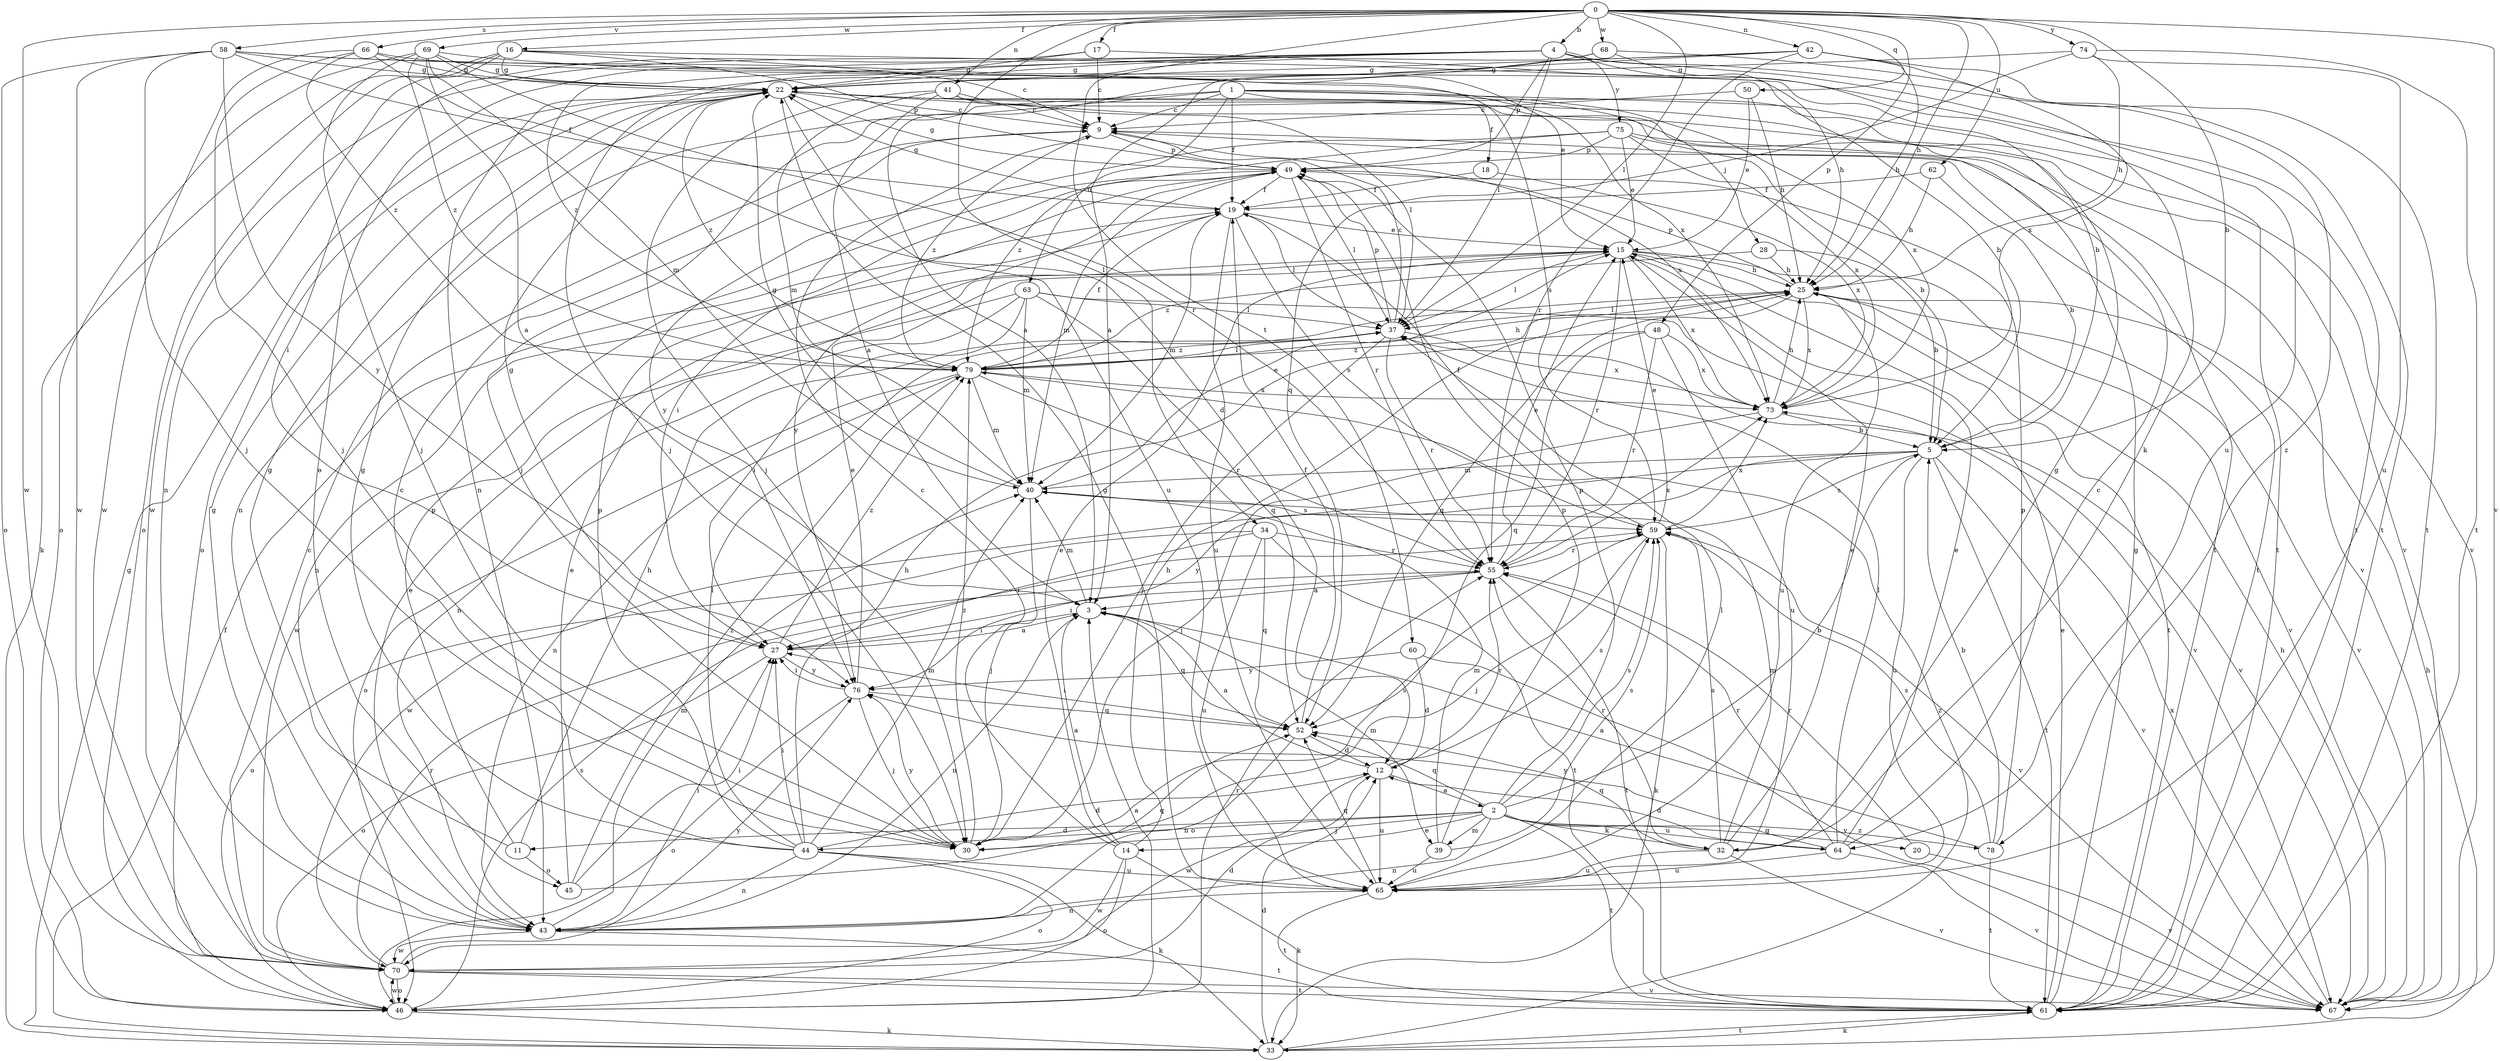 strict digraph  {
0;
1;
2;
3;
4;
5;
9;
11;
12;
14;
15;
16;
17;
18;
19;
20;
22;
25;
27;
28;
30;
32;
33;
34;
37;
39;
40;
41;
42;
43;
44;
45;
46;
48;
49;
50;
52;
55;
58;
59;
60;
61;
62;
63;
64;
65;
66;
67;
68;
69;
70;
73;
74;
75;
76;
78;
79;
0 -> 4  [label=b];
0 -> 5  [label=b];
0 -> 16  [label=f];
0 -> 17  [label=f];
0 -> 25  [label=h];
0 -> 34  [label=l];
0 -> 37  [label=l];
0 -> 41  [label=n];
0 -> 42  [label=n];
0 -> 48  [label=p];
0 -> 50  [label=q];
0 -> 58  [label=s];
0 -> 60  [label=t];
0 -> 62  [label=u];
0 -> 66  [label=v];
0 -> 67  [label=v];
0 -> 68  [label=w];
0 -> 69  [label=w];
0 -> 70  [label=w];
0 -> 74  [label=y];
1 -> 9  [label=c];
1 -> 18  [label=f];
1 -> 19  [label=f];
1 -> 28  [label=j];
1 -> 30  [label=j];
1 -> 43  [label=n];
1 -> 61  [label=t];
1 -> 63  [label=u];
1 -> 73  [label=x];
2 -> 5  [label=b];
2 -> 11  [label=d];
2 -> 14  [label=e];
2 -> 20  [label=g];
2 -> 30  [label=j];
2 -> 32  [label=k];
2 -> 39  [label=m];
2 -> 43  [label=n];
2 -> 44  [label=o];
2 -> 49  [label=p];
2 -> 52  [label=q];
2 -> 59  [label=s];
2 -> 61  [label=t];
2 -> 64  [label=u];
2 -> 78  [label=z];
3 -> 27  [label=i];
3 -> 39  [label=m];
3 -> 40  [label=m];
3 -> 43  [label=n];
3 -> 52  [label=q];
4 -> 22  [label=g];
4 -> 30  [label=j];
4 -> 32  [label=k];
4 -> 37  [label=l];
4 -> 45  [label=o];
4 -> 49  [label=p];
4 -> 64  [label=u];
4 -> 70  [label=w];
4 -> 75  [label=y];
4 -> 78  [label=z];
4 -> 79  [label=z];
5 -> 40  [label=m];
5 -> 59  [label=s];
5 -> 61  [label=t];
5 -> 65  [label=u];
5 -> 67  [label=v];
5 -> 70  [label=w];
5 -> 76  [label=y];
9 -> 49  [label=p];
9 -> 61  [label=t];
9 -> 73  [label=x];
9 -> 79  [label=z];
11 -> 22  [label=g];
11 -> 25  [label=h];
11 -> 45  [label=o];
11 -> 49  [label=p];
12 -> 2  [label=a];
12 -> 3  [label=a];
12 -> 55  [label=r];
12 -> 59  [label=s];
12 -> 65  [label=u];
12 -> 70  [label=w];
14 -> 3  [label=a];
14 -> 9  [label=c];
14 -> 15  [label=e];
14 -> 25  [label=h];
14 -> 33  [label=k];
14 -> 46  [label=o];
14 -> 70  [label=w];
15 -> 25  [label=h];
15 -> 37  [label=l];
15 -> 55  [label=r];
15 -> 61  [label=t];
15 -> 67  [label=v];
15 -> 73  [label=x];
16 -> 5  [label=b];
16 -> 9  [label=c];
16 -> 22  [label=g];
16 -> 33  [label=k];
16 -> 43  [label=n];
16 -> 46  [label=o];
16 -> 49  [label=p];
17 -> 9  [label=c];
17 -> 22  [label=g];
17 -> 27  [label=i];
17 -> 61  [label=t];
18 -> 19  [label=f];
18 -> 73  [label=x];
19 -> 15  [label=e];
19 -> 22  [label=g];
19 -> 37  [label=l];
19 -> 40  [label=m];
19 -> 43  [label=n];
19 -> 59  [label=s];
19 -> 65  [label=u];
20 -> 55  [label=r];
20 -> 67  [label=v];
22 -> 9  [label=c];
22 -> 46  [label=o];
22 -> 61  [label=t];
22 -> 65  [label=u];
22 -> 67  [label=v];
22 -> 79  [label=z];
25 -> 37  [label=l];
25 -> 49  [label=p];
25 -> 52  [label=q];
25 -> 65  [label=u];
25 -> 67  [label=v];
25 -> 73  [label=x];
27 -> 3  [label=a];
27 -> 22  [label=g];
27 -> 46  [label=o];
27 -> 76  [label=y];
27 -> 79  [label=z];
28 -> 5  [label=b];
28 -> 25  [label=h];
28 -> 79  [label=z];
30 -> 59  [label=s];
30 -> 76  [label=y];
30 -> 79  [label=z];
32 -> 15  [label=e];
32 -> 22  [label=g];
32 -> 40  [label=m];
32 -> 52  [label=q];
32 -> 55  [label=r];
32 -> 59  [label=s];
32 -> 65  [label=u];
32 -> 67  [label=v];
33 -> 12  [label=d];
33 -> 19  [label=f];
33 -> 22  [label=g];
33 -> 25  [label=h];
33 -> 61  [label=t];
33 -> 79  [label=z];
34 -> 27  [label=i];
34 -> 46  [label=o];
34 -> 52  [label=q];
34 -> 55  [label=r];
34 -> 61  [label=t];
34 -> 65  [label=u];
37 -> 9  [label=c];
37 -> 30  [label=j];
37 -> 49  [label=p];
37 -> 55  [label=r];
37 -> 67  [label=v];
37 -> 73  [label=x];
37 -> 79  [label=z];
39 -> 40  [label=m];
39 -> 49  [label=p];
39 -> 59  [label=s];
39 -> 65  [label=u];
40 -> 15  [label=e];
40 -> 22  [label=g];
40 -> 30  [label=j];
40 -> 59  [label=s];
41 -> 3  [label=a];
41 -> 9  [label=c];
41 -> 30  [label=j];
41 -> 37  [label=l];
41 -> 40  [label=m];
41 -> 67  [label=v];
42 -> 3  [label=a];
42 -> 22  [label=g];
42 -> 25  [label=h];
42 -> 43  [label=n];
42 -> 55  [label=r];
42 -> 61  [label=t];
42 -> 73  [label=x];
43 -> 15  [label=e];
43 -> 22  [label=g];
43 -> 27  [label=i];
43 -> 40  [label=m];
43 -> 61  [label=t];
43 -> 70  [label=w];
44 -> 9  [label=c];
44 -> 12  [label=d];
44 -> 22  [label=g];
44 -> 25  [label=h];
44 -> 27  [label=i];
44 -> 33  [label=k];
44 -> 37  [label=l];
44 -> 40  [label=m];
44 -> 43  [label=n];
44 -> 46  [label=o];
44 -> 49  [label=p];
44 -> 65  [label=u];
45 -> 15  [label=e];
45 -> 27  [label=i];
45 -> 52  [label=q];
45 -> 79  [label=z];
46 -> 3  [label=a];
46 -> 33  [label=k];
46 -> 55  [label=r];
46 -> 59  [label=s];
46 -> 70  [label=w];
48 -> 52  [label=q];
48 -> 55  [label=r];
48 -> 65  [label=u];
48 -> 73  [label=x];
48 -> 79  [label=z];
49 -> 19  [label=f];
49 -> 22  [label=g];
49 -> 27  [label=i];
49 -> 37  [label=l];
49 -> 40  [label=m];
49 -> 55  [label=r];
49 -> 76  [label=y];
50 -> 9  [label=c];
50 -> 15  [label=e];
50 -> 25  [label=h];
52 -> 12  [label=d];
52 -> 19  [label=f];
52 -> 27  [label=i];
52 -> 43  [label=n];
55 -> 3  [label=a];
55 -> 15  [label=e];
55 -> 27  [label=i];
55 -> 61  [label=t];
55 -> 73  [label=x];
58 -> 5  [label=b];
58 -> 19  [label=f];
58 -> 22  [label=g];
58 -> 30  [label=j];
58 -> 46  [label=o];
58 -> 70  [label=w];
58 -> 73  [label=x];
58 -> 76  [label=y];
59 -> 15  [label=e];
59 -> 19  [label=f];
59 -> 30  [label=j];
59 -> 33  [label=k];
59 -> 55  [label=r];
59 -> 67  [label=v];
59 -> 73  [label=x];
60 -> 12  [label=d];
60 -> 67  [label=v];
60 -> 76  [label=y];
61 -> 15  [label=e];
61 -> 22  [label=g];
61 -> 33  [label=k];
62 -> 5  [label=b];
62 -> 19  [label=f];
62 -> 25  [label=h];
63 -> 27  [label=i];
63 -> 37  [label=l];
63 -> 40  [label=m];
63 -> 43  [label=n];
63 -> 52  [label=q];
63 -> 67  [label=v];
63 -> 70  [label=w];
64 -> 9  [label=c];
64 -> 12  [label=d];
64 -> 15  [label=e];
64 -> 37  [label=l];
64 -> 55  [label=r];
64 -> 65  [label=u];
64 -> 67  [label=v];
64 -> 76  [label=y];
65 -> 22  [label=g];
65 -> 37  [label=l];
65 -> 43  [label=n];
65 -> 52  [label=q];
65 -> 61  [label=t];
66 -> 12  [label=d];
66 -> 15  [label=e];
66 -> 22  [label=g];
66 -> 30  [label=j];
66 -> 70  [label=w];
66 -> 79  [label=z];
67 -> 25  [label=h];
67 -> 73  [label=x];
68 -> 3  [label=a];
68 -> 22  [label=g];
68 -> 25  [label=h];
68 -> 61  [label=t];
69 -> 3  [label=a];
69 -> 22  [label=g];
69 -> 30  [label=j];
69 -> 40  [label=m];
69 -> 46  [label=o];
69 -> 55  [label=r];
69 -> 59  [label=s];
69 -> 79  [label=z];
70 -> 9  [label=c];
70 -> 12  [label=d];
70 -> 46  [label=o];
70 -> 55  [label=r];
70 -> 61  [label=t];
70 -> 67  [label=v];
70 -> 76  [label=y];
73 -> 5  [label=b];
73 -> 25  [label=h];
73 -> 30  [label=j];
74 -> 22  [label=g];
74 -> 25  [label=h];
74 -> 52  [label=q];
74 -> 61  [label=t];
74 -> 65  [label=u];
75 -> 5  [label=b];
75 -> 15  [label=e];
75 -> 49  [label=p];
75 -> 67  [label=v];
75 -> 73  [label=x];
75 -> 76  [label=y];
75 -> 79  [label=z];
76 -> 15  [label=e];
76 -> 27  [label=i];
76 -> 30  [label=j];
76 -> 46  [label=o];
76 -> 52  [label=q];
78 -> 3  [label=a];
78 -> 5  [label=b];
78 -> 49  [label=p];
78 -> 59  [label=s];
78 -> 61  [label=t];
79 -> 19  [label=f];
79 -> 25  [label=h];
79 -> 37  [label=l];
79 -> 40  [label=m];
79 -> 43  [label=n];
79 -> 46  [label=o];
79 -> 55  [label=r];
79 -> 73  [label=x];
}
